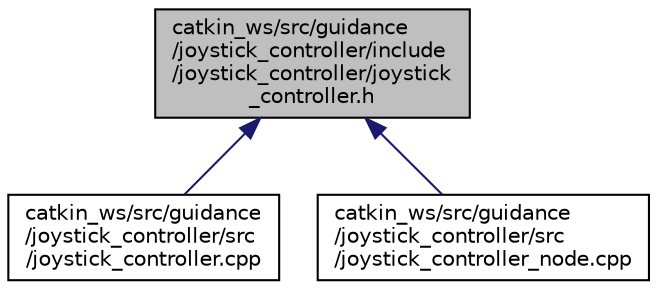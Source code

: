 digraph "catkin_ws/src/guidance/joystick_controller/include/joystick_controller/joystick_controller.h"
{
 // LATEX_PDF_SIZE
  edge [fontname="Helvetica",fontsize="10",labelfontname="Helvetica",labelfontsize="10"];
  node [fontname="Helvetica",fontsize="10",shape=record];
  Node1 [label="catkin_ws/src/guidance\l/joystick_controller/include\l/joystick_controller/joystick\l_controller.h",height=0.2,width=0.4,color="black", fillcolor="grey75", style="filled", fontcolor="black",tooltip=" "];
  Node1 -> Node2 [dir="back",color="midnightblue",fontsize="10",style="solid",fontname="Helvetica"];
  Node2 [label="catkin_ws/src/guidance\l/joystick_controller/src\l/joystick_controller.cpp",height=0.2,width=0.4,color="black", fillcolor="white", style="filled",URL="$joystick__controller_8cpp.html",tooltip=" "];
  Node1 -> Node3 [dir="back",color="midnightblue",fontsize="10",style="solid",fontname="Helvetica"];
  Node3 [label="catkin_ws/src/guidance\l/joystick_controller/src\l/joystick_controller_node.cpp",height=0.2,width=0.4,color="black", fillcolor="white", style="filled",URL="$joystick__controller__node_8cpp.html",tooltip=" "];
}
